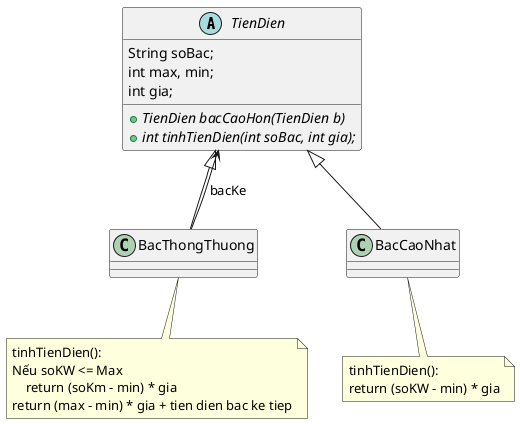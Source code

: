 @startuml
'https://plantuml.com/class-diagram

abstract TienDien {
    String soBac;
    int max, min;
    int gia;
    + {abstract} TienDien bacCaoHon(TienDien b)
    + {abstract} int tinhTienDien(int soBac, int gia);
}

class BacThongThuong{

}

TienDien <|-- BacThongThuong
TienDien <|-- BacCaoNhat
TienDien <-- BacThongThuong : bacKe

note bottom of BacThongThuong
    tinhTienDien():
    Nếu soKW <= Max
        return (soKm - min) * gia
    return (max - min) * gia + tien dien bac ke tiep
end note

note bottom of BacCaoNhat
    tinhTienDien():
    return (soKW - min) * gia
end note


@enduml